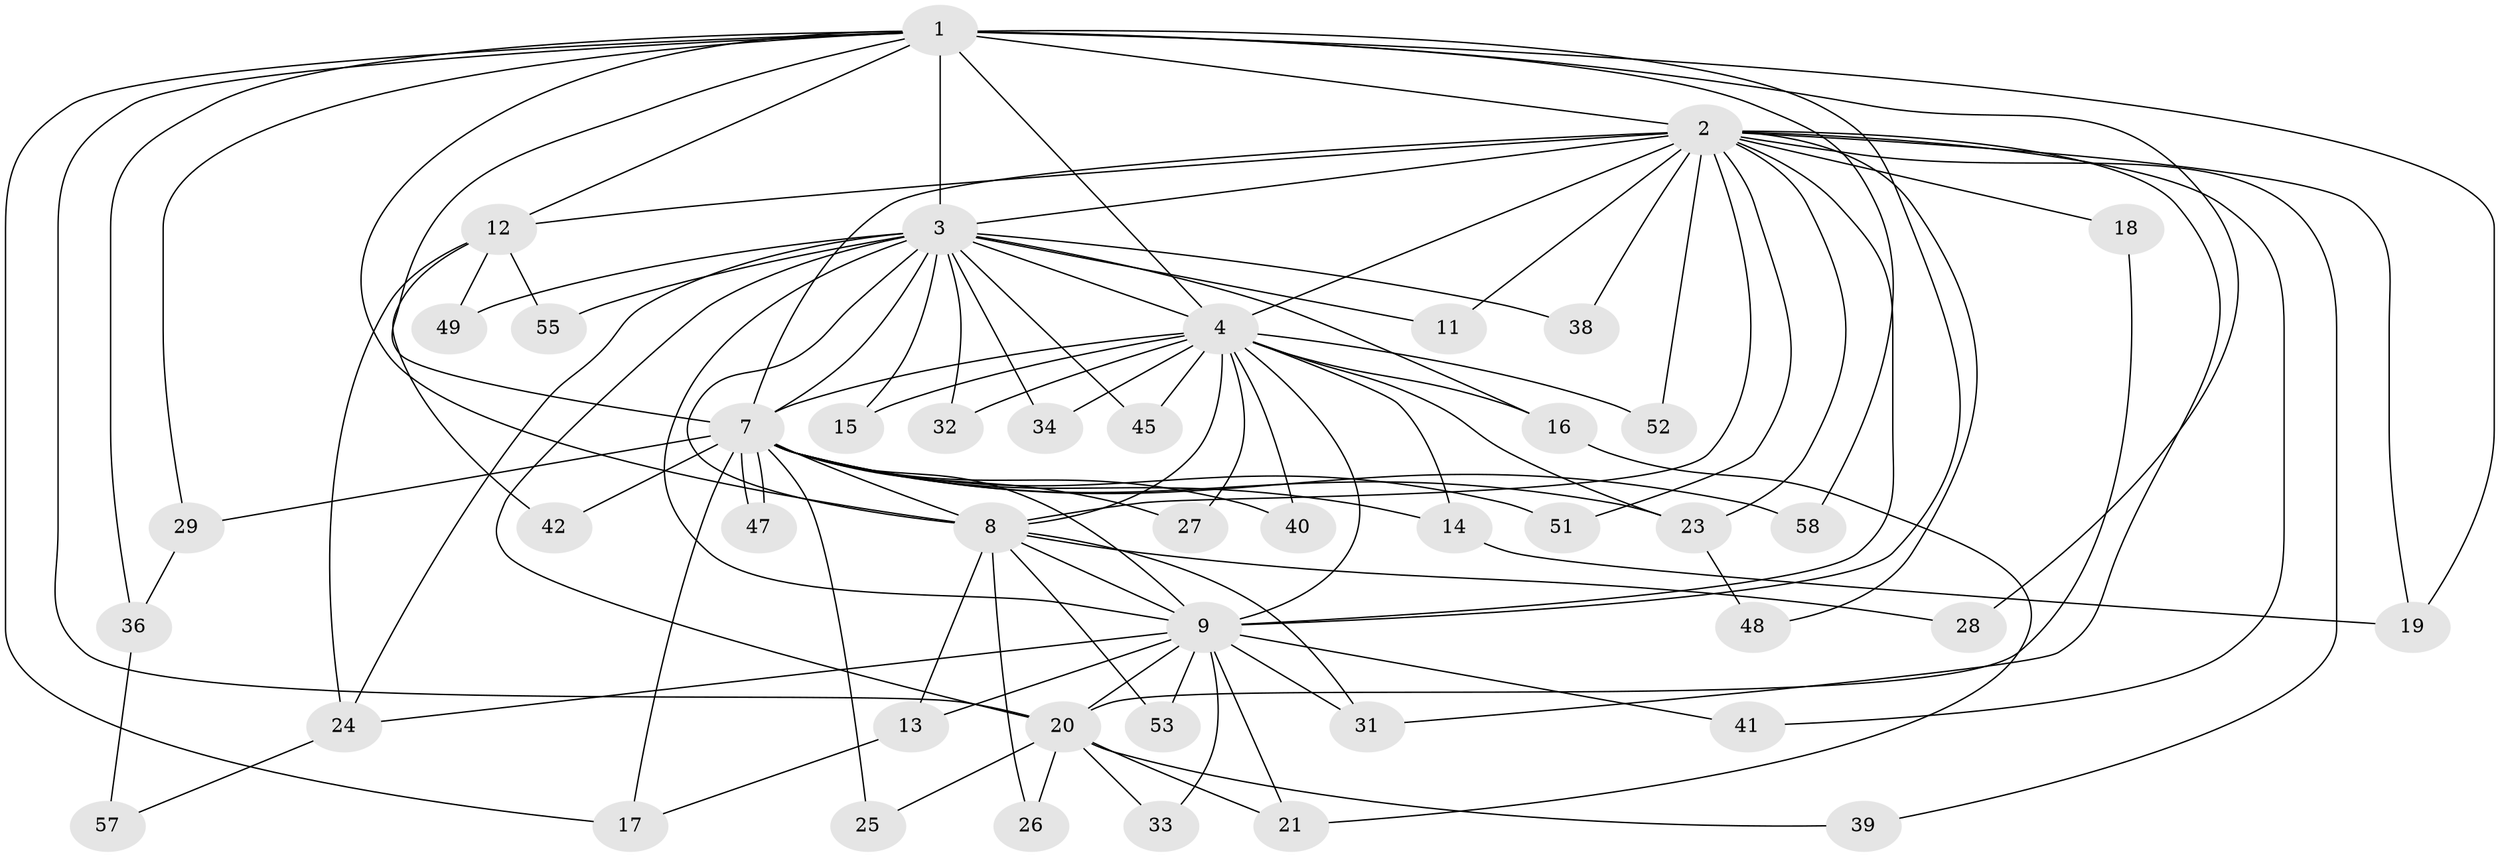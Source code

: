 // Generated by graph-tools (version 1.1) at 2025/51/02/27/25 19:51:51]
// undirected, 45 vertices, 104 edges
graph export_dot {
graph [start="1"]
  node [color=gray90,style=filled];
  1 [super="+59"];
  2 [super="+6"];
  3 [super="+5"];
  4 [super="+30"];
  7 [super="+50"];
  8 [super="+10"];
  9 [super="+61"];
  11;
  12 [super="+43"];
  13 [super="+46"];
  14 [super="+60"];
  15;
  16;
  17 [super="+54"];
  18 [super="+35"];
  19;
  20 [super="+22"];
  21 [super="+44"];
  23 [super="+37"];
  24;
  25;
  26;
  27;
  28;
  29;
  31 [super="+56"];
  32;
  33;
  34;
  36;
  38;
  39;
  40;
  41;
  42;
  45;
  47;
  48;
  49;
  51;
  52;
  53;
  55;
  57;
  58;
  1 -- 2 [weight=2];
  1 -- 3 [weight=3];
  1 -- 4;
  1 -- 7;
  1 -- 8 [weight=2];
  1 -- 9;
  1 -- 12;
  1 -- 17;
  1 -- 19;
  1 -- 28;
  1 -- 29;
  1 -- 36;
  1 -- 58;
  1 -- 20;
  2 -- 3 [weight=4];
  2 -- 4 [weight=2];
  2 -- 7 [weight=3];
  2 -- 8 [weight=4];
  2 -- 9 [weight=3];
  2 -- 12;
  2 -- 19;
  2 -- 23;
  2 -- 31;
  2 -- 52;
  2 -- 11;
  2 -- 18;
  2 -- 38;
  2 -- 39;
  2 -- 41;
  2 -- 48;
  2 -- 51;
  3 -- 4 [weight=3];
  3 -- 7 [weight=2];
  3 -- 8 [weight=4];
  3 -- 9 [weight=2];
  3 -- 11;
  3 -- 15;
  3 -- 16;
  3 -- 20;
  3 -- 24;
  3 -- 32;
  3 -- 45;
  3 -- 55;
  3 -- 34;
  3 -- 38;
  3 -- 49;
  4 -- 7;
  4 -- 8 [weight=2];
  4 -- 9;
  4 -- 14;
  4 -- 15;
  4 -- 16;
  4 -- 27;
  4 -- 32;
  4 -- 40;
  4 -- 45;
  4 -- 52;
  4 -- 23;
  4 -- 34;
  7 -- 8 [weight=2];
  7 -- 9;
  7 -- 14;
  7 -- 17;
  7 -- 23;
  7 -- 25;
  7 -- 27;
  7 -- 29;
  7 -- 40;
  7 -- 42;
  7 -- 47;
  7 -- 47;
  7 -- 51;
  7 -- 58;
  8 -- 9 [weight=2];
  8 -- 28;
  8 -- 31;
  8 -- 13 [weight=2];
  8 -- 53;
  8 -- 26;
  9 -- 13;
  9 -- 20;
  9 -- 21;
  9 -- 24;
  9 -- 33;
  9 -- 41;
  9 -- 53;
  9 -- 31;
  12 -- 42;
  12 -- 24;
  12 -- 49;
  12 -- 55;
  13 -- 17;
  14 -- 19;
  16 -- 21;
  18 -- 20;
  20 -- 25;
  20 -- 26;
  20 -- 33;
  20 -- 21;
  20 -- 39;
  23 -- 48;
  24 -- 57;
  29 -- 36;
  36 -- 57;
}
